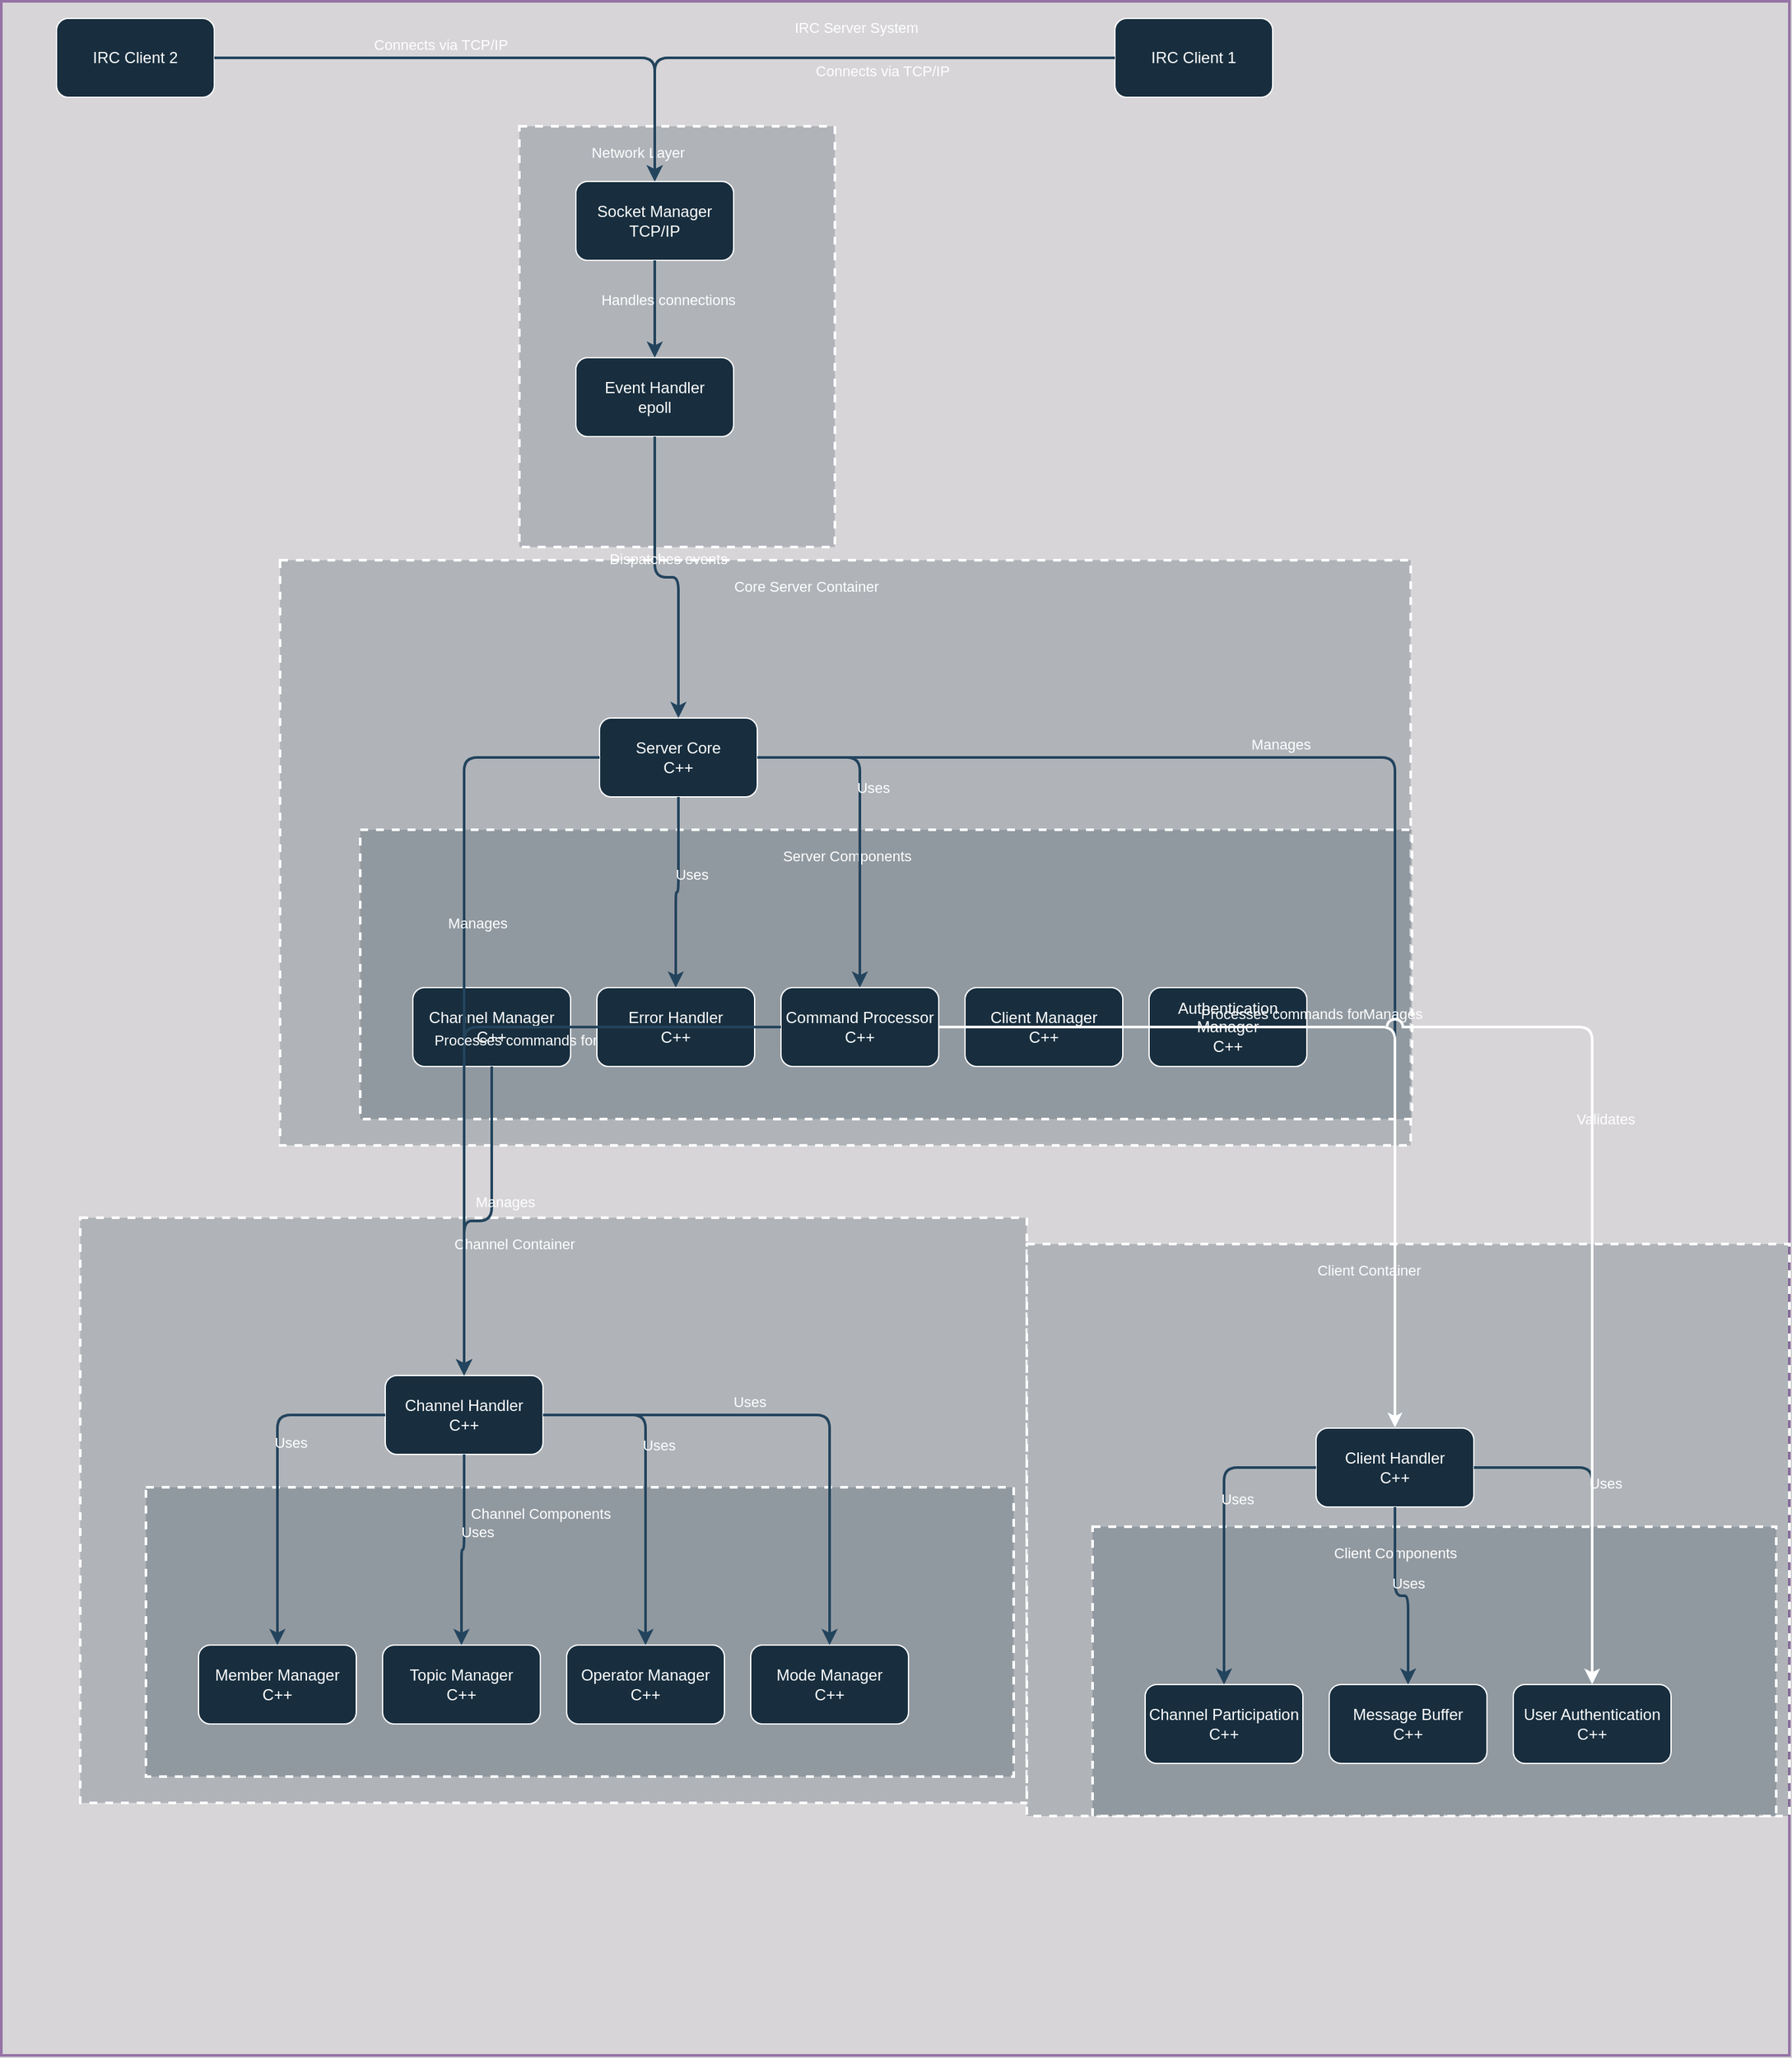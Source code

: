 <mxfile version="26.0.2">
  <diagram id="codeviz-diagram" name="System Diagram">
    <mxGraphModel dx="1434" dy="741" grid="0" gridSize="10" guides="1" tooltips="1" connect="1" arrows="1" fold="1" page="1" pageScale="1" pageWidth="1169" pageHeight="827" background="#D4D4D4" math="0" shadow="0" adaptiveColors="simple">
      <root>
        <mxCell id="0" />
        <mxCell id="1" parent="0" />
        <mxCell id="subGraph7" value="" style="html=1;whiteSpace=wrap;container=1;fillOpacity=20;strokeWidth=2;containerType=none;recursiveResize=0;movable=1;resizable=1;autosize=0;dropTarget=0;labelBackgroundColor=none;fillColor=#e1d5e7;strokeColor=#9673a6;" parent="1" vertex="1">
          <mxGeometry x="54" y="202" width="1360" height="1562" as="geometry" />
        </mxCell>
        <mxCell id="subGraph6" value="" style="html=1;whiteSpace=wrap;container=1;fillColor=#182E3E;strokeColor=#FFFFFF;dashed=1;fillOpacity=20;strokeWidth=2;containerType=none;recursiveResize=0;movable=1;resizable=1;autosize=0;dropTarget=0;labelBackgroundColor=none;fontColor=#FFFFFF;" parent="subGraph7" vertex="1">
          <mxGeometry x="60" y="925" width="720" height="445" as="geometry" />
        </mxCell>
        <mxCell id="subGraph5" value="" style="html=1;whiteSpace=wrap;container=1;fillColor=#182E3E;strokeColor=#FFFFFF;dashed=1;fillOpacity=20;strokeWidth=2;containerType=none;recursiveResize=0;movable=1;resizable=1;autosize=0;dropTarget=0;labelBackgroundColor=none;fontColor=#FFFFFF;" parent="subGraph6" vertex="1">
          <mxGeometry x="50" y="205" width="660" height="220" as="geometry" />
        </mxCell>
        <mxCell id="MemberManager" value="Member Manager&lt;br&gt;C++" style="rounded=1;whiteSpace=wrap;html=1;fillColor=#182E3E;labelBackgroundColor=none;strokeColor=#FFFFFF;fontColor=#FFFFFF;" parent="subGraph5" vertex="1">
          <mxGeometry x="40" y="120" width="120" height="60" as="geometry" />
        </mxCell>
        <mxCell id="OperatorManager" value="Operator Manager&lt;br&gt;C++" style="rounded=1;whiteSpace=wrap;html=1;fillColor=#182E3E;labelBackgroundColor=none;strokeColor=#FFFFFF;fontColor=#FFFFFF;" parent="subGraph5" vertex="1">
          <mxGeometry x="320" y="120" width="120" height="60" as="geometry" />
        </mxCell>
        <mxCell id="TopicManager" value="Topic Manager&lt;br&gt;C++" style="rounded=1;whiteSpace=wrap;html=1;fillColor=#182E3E;labelBackgroundColor=none;strokeColor=#FFFFFF;fontColor=#FFFFFF;" parent="subGraph5" vertex="1">
          <mxGeometry x="180" y="120" width="120" height="60" as="geometry" />
        </mxCell>
        <mxCell id="ModeManager" value="Mode Manager&lt;br&gt;C++" style="rounded=1;whiteSpace=wrap;html=1;fillColor=#182E3E;labelBackgroundColor=none;strokeColor=#FFFFFF;fontColor=#FFFFFF;" parent="subGraph5" vertex="1">
          <mxGeometry x="460" y="120" width="120" height="60" as="geometry" />
        </mxCell>
        <mxCell id="subGraph5_label" value="Channel Components" style="edgeLabel;html=1;align=center;verticalAlign=middle;resizable=0;labelBackgroundColor=none;spacing=5;fontColor=#FFFFFF;" parent="subGraph6" vertex="1">
          <mxGeometry x="58" y="213" width="584" height="24" as="geometry" />
        </mxCell>
        <mxCell id="ChannelHandler" value="Channel Handler&lt;br&gt;C++" style="rounded=1;whiteSpace=wrap;html=1;fillColor=#182E3E;labelBackgroundColor=none;strokeColor=#FFFFFF;fontColor=#FFFFFF;" parent="subGraph6" vertex="1">
          <mxGeometry x="232" y="120" width="120" height="60" as="geometry" />
        </mxCell>
        <mxCell id="subGraph6_label" value="Channel Container" style="edgeLabel;html=1;align=center;verticalAlign=middle;resizable=0;labelBackgroundColor=none;spacing=5;fontColor=#FFFFFF;" parent="subGraph7" vertex="1">
          <mxGeometry x="68" y="933" width="644" height="24" as="geometry" />
        </mxCell>
        <mxCell id="subGraph4" value="" style="html=1;whiteSpace=wrap;container=1;fillColor=#182E3E;strokeColor=#FFFFFF;dashed=1;fillOpacity=20;strokeWidth=2;containerType=none;recursiveResize=0;movable=1;resizable=1;autosize=0;dropTarget=0;labelBackgroundColor=none;fontColor=#FFFFFF;" parent="subGraph7" vertex="1">
          <mxGeometry x="780" y="945" width="580" height="435" as="geometry" />
        </mxCell>
        <mxCell id="subGraph3" value="" style="html=1;whiteSpace=wrap;container=1;fillColor=#182E3E;strokeColor=#FFFFFF;dashed=1;fillOpacity=20;strokeWidth=2;containerType=none;recursiveResize=0;movable=1;resizable=1;autosize=0;dropTarget=0;labelBackgroundColor=none;fontColor=#FFFFFF;" parent="subGraph4" vertex="1">
          <mxGeometry x="50" y="215" width="520" height="220" as="geometry" />
        </mxCell>
        <mxCell id="UserAuth" value="User Authentication&lt;br&gt;C++" style="rounded=1;whiteSpace=wrap;html=1;fillColor=#182E3E;labelBackgroundColor=none;strokeColor=#FFFFFF;fontColor=#FFFFFF;" parent="subGraph3" vertex="1">
          <mxGeometry x="320" y="120" width="120" height="60" as="geometry" />
        </mxCell>
        <mxCell id="ChannelParticipation" value="Channel Participation&lt;br&gt;C++" style="rounded=1;whiteSpace=wrap;html=1;fillColor=#182E3E;labelBackgroundColor=none;strokeColor=#FFFFFF;fontColor=#FFFFFF;" parent="subGraph3" vertex="1">
          <mxGeometry x="40" y="120" width="120" height="60" as="geometry" />
        </mxCell>
        <mxCell id="MessageBuffer" value="Message Buffer&lt;br&gt;C++" style="rounded=1;whiteSpace=wrap;html=1;fillColor=#182E3E;labelBackgroundColor=none;strokeColor=#FFFFFF;fontColor=#FFFFFF;" parent="subGraph3" vertex="1">
          <mxGeometry x="180" y="120" width="120" height="60" as="geometry" />
        </mxCell>
        <mxCell id="subGraph3_label" value="Client Components" style="edgeLabel;html=1;align=center;verticalAlign=middle;resizable=0;labelBackgroundColor=none;spacing=5;fontColor=#FFFFFF;" parent="subGraph4" vertex="1">
          <mxGeometry x="58" y="223" width="444" height="24" as="geometry" />
        </mxCell>
        <mxCell id="ClientHandler" value="Client Handler&lt;br&gt;C++" style="rounded=1;whiteSpace=wrap;html=1;fillColor=#182E3E;labelBackgroundColor=none;strokeColor=#FFFFFF;fontColor=#FFFFFF;" parent="subGraph4" vertex="1">
          <mxGeometry x="220" y="140" width="120" height="60" as="geometry" />
        </mxCell>
        <mxCell id="subGraph4_label" value="Client Container" style="edgeLabel;html=1;align=center;verticalAlign=middle;resizable=0;labelBackgroundColor=none;spacing=5;fontColor=#FFFFFF;" parent="subGraph7" vertex="1">
          <mxGeometry x="788" y="953" width="504" height="24" as="geometry" />
        </mxCell>
        <mxCell id="subGraph2" value="" style="html=1;whiteSpace=wrap;container=1;fillColor=#182E3E;strokeColor=#FFFFFF;dashed=1;fillOpacity=20;strokeWidth=2;containerType=none;recursiveResize=0;movable=1;resizable=1;autosize=0;dropTarget=0;labelBackgroundColor=none;fontColor=#FFFFFF;" parent="subGraph7" vertex="1">
          <mxGeometry x="212" y="425" width="860" height="445" as="geometry" />
        </mxCell>
        <mxCell id="subGraph1" value="" style="html=1;whiteSpace=wrap;container=1;fillColor=#182E3E;strokeColor=#FFFFFF;dashed=1;fillOpacity=20;strokeWidth=2;containerType=none;recursiveResize=0;movable=1;resizable=1;autosize=0;dropTarget=0;labelBackgroundColor=none;fontColor=#FFFFFF;" parent="subGraph2" vertex="1">
          <mxGeometry x="61" y="205" width="800" height="220" as="geometry" />
        </mxCell>
        <mxCell id="AuthManager" value="Authentication Manager&lt;br&gt;C++" style="rounded=1;whiteSpace=wrap;html=1;fillColor=#182E3E;labelBackgroundColor=none;strokeColor=#FFFFFF;fontColor=#FFFFFF;" parent="subGraph1" vertex="1">
          <mxGeometry x="600" y="120" width="120" height="60" as="geometry" />
        </mxCell>
        <mxCell id="ClientManager" value="Client Manager&lt;br&gt;C++" style="rounded=1;whiteSpace=wrap;html=1;fillColor=#182E3E;labelBackgroundColor=none;strokeColor=#FFFFFF;fontColor=#FFFFFF;" parent="subGraph1" vertex="1">
          <mxGeometry x="460" y="120" width="120" height="60" as="geometry" />
        </mxCell>
        <mxCell id="ChannelManager" value="Channel Manager&lt;br&gt;C++" style="rounded=1;whiteSpace=wrap;html=1;fillColor=#182E3E;labelBackgroundColor=none;strokeColor=#FFFFFF;fontColor=#FFFFFF;" parent="subGraph1" vertex="1">
          <mxGeometry x="40" y="120" width="120" height="60" as="geometry" />
        </mxCell>
        <mxCell id="CommandProcessor" value="Command Processor&lt;br&gt;C++" style="rounded=1;whiteSpace=wrap;html=1;fillColor=#182E3E;labelBackgroundColor=none;strokeColor=#FFFFFF;fontColor=#FFFFFF;" parent="subGraph1" vertex="1">
          <mxGeometry x="320" y="120" width="120" height="60" as="geometry" />
        </mxCell>
        <mxCell id="ErrorHandler" value="Error Handler&lt;br&gt;C++" style="rounded=1;whiteSpace=wrap;html=1;fillColor=#182E3E;labelBackgroundColor=none;strokeColor=#FFFFFF;fontColor=#FFFFFF;" parent="subGraph1" vertex="1">
          <mxGeometry x="180" y="120" width="120" height="60" as="geometry" />
        </mxCell>
        <mxCell id="subGraph1_label" value="Server Components" style="edgeLabel;html=1;align=center;verticalAlign=middle;resizable=0;labelBackgroundColor=none;spacing=5;fontColor=#FFFFFF;" parent="subGraph2" vertex="1">
          <mxGeometry x="69" y="213" width="724" height="24" as="geometry" />
        </mxCell>
        <mxCell id="ServerCore" value="Server Core&lt;br&gt;C++" style="rounded=1;whiteSpace=wrap;html=1;fillColor=#182E3E;labelBackgroundColor=none;strokeColor=#FFFFFF;fontColor=#FFFFFF;" parent="subGraph2" vertex="1">
          <mxGeometry x="243" y="120" width="120" height="60" as="geometry" />
        </mxCell>
        <mxCell id="subGraph2_label" value="Core Server Container" style="edgeLabel;html=1;align=center;verticalAlign=middle;resizable=0;labelBackgroundColor=none;spacing=5;fontColor=#FFFFFF;" parent="subGraph7" vertex="1">
          <mxGeometry x="220" y="433" width="784" height="24" as="geometry" />
        </mxCell>
        <mxCell id="subGraph0" value="" style="html=1;whiteSpace=wrap;container=1;fillColor=#182E3E;strokeColor=#FFFFFF;dashed=1;fillOpacity=20;strokeWidth=2;containerType=none;recursiveResize=0;movable=1;resizable=1;autosize=0;dropTarget=0;labelBackgroundColor=none;fontColor=#FFFFFF;" parent="subGraph7" vertex="1">
          <mxGeometry x="394" y="95" width="240" height="320" as="geometry" />
        </mxCell>
        <mxCell id="Socket" value="Socket Manager&lt;br&gt;TCP/IP" style="rounded=1;whiteSpace=wrap;html=1;fillColor=#182E3E;labelBackgroundColor=none;strokeColor=#FFFFFF;fontColor=#FFFFFF;" parent="subGraph0" vertex="1">
          <mxGeometry x="43" y="42" width="120" height="60" as="geometry" />
        </mxCell>
        <mxCell id="EPoll" value="Event Handler&lt;br&gt;epoll" style="rounded=1;whiteSpace=wrap;html=1;fillColor=#182E3E;labelBackgroundColor=none;strokeColor=#FFFFFF;fontColor=#FFFFFF;" parent="subGraph0" vertex="1">
          <mxGeometry x="43" y="176" width="120" height="60" as="geometry" />
        </mxCell>
        <mxCell id="subGraph0_label" value="Network Layer" style="edgeLabel;html=1;align=center;verticalAlign=middle;resizable=0;labelBackgroundColor=none;spacing=5;fontColor=#FFFFFF;" parent="subGraph7" vertex="1">
          <mxGeometry x="402" y="103" width="164" height="24" as="geometry" />
        </mxCell>
        <mxCell id="subGraph7_label" value="IRC Server System" style="edgeLabel;html=1;align=center;verticalAlign=middle;resizable=0;labelBackgroundColor=none;spacing=5;fontColor=#FFFFFF;" parent="1" vertex="1">
          <mxGeometry x="62" y="210" width="1284" height="24" as="geometry" />
        </mxCell>
        <mxCell id="Client1" value="IRC Client 1" style="rounded=1;whiteSpace=wrap;html=1;fillColor=#182E3E;labelBackgroundColor=none;strokeColor=#FFFFFF;fontColor=#FFFFFF;" parent="1" vertex="1">
          <mxGeometry x="901" y="215" width="120" height="60" as="geometry" />
        </mxCell>
        <mxCell id="Client2" value="IRC Client 2" style="rounded=1;whiteSpace=wrap;html=1;fillColor=#182E3E;labelBackgroundColor=none;strokeColor=#FFFFFF;fontColor=#FFFFFF;" parent="1" vertex="1">
          <mxGeometry x="96" y="215" width="120" height="60" as="geometry" />
        </mxCell>
        <mxCell id="edge-L_Client1_Socket_0" style="edgeStyle=orthogonalEdgeStyle;rounded=1;orthogonalLoop=1;jettySize=auto;html=1;strokeColor=#23445D;strokeWidth=2;jumpStyle=arc;jumpSize=10;spacing=15;labelBackgroundColor=none;labelBorderColor=none;fontColor=default;" parent="1" source="Client1" target="Socket" edge="1">
          <mxGeometry relative="1" as="geometry" />
        </mxCell>
        <mxCell id="edge-L_Client1_Socket_0_label" value="Connects via TCP/IP" style="edgeLabel;html=1;align=center;verticalAlign=middle;resizable=0;points=[];labelBackgroundColor=none;fontColor=#FFFFFF;" parent="edge-L_Client1_Socket_0" vertex="1" connectable="0">
          <mxGeometry x="-0.2" y="10" relative="1" as="geometry">
            <mxPoint as="offset" />
          </mxGeometry>
        </mxCell>
        <mxCell id="edge-L_Client2_Socket_1" style="edgeStyle=orthogonalEdgeStyle;rounded=1;orthogonalLoop=1;jettySize=auto;html=1;strokeColor=#23445D;strokeWidth=2;jumpStyle=arc;jumpSize=10;spacing=15;labelBackgroundColor=none;labelBorderColor=none;fontColor=default;" parent="1" source="Client2" target="Socket" edge="1">
          <mxGeometry relative="1" as="geometry" />
        </mxCell>
        <mxCell id="edge-L_Client2_Socket_1_label" value="Connects via TCP/IP" style="edgeLabel;html=1;align=center;verticalAlign=middle;resizable=0;points=[];labelBackgroundColor=none;fontColor=#FFFFFF;" parent="edge-L_Client2_Socket_1" vertex="1" connectable="0">
          <mxGeometry x="-0.2" y="10" relative="1" as="geometry">
            <mxPoint as="offset" />
          </mxGeometry>
        </mxCell>
        <mxCell id="edge-L_Socket_EPoll_2" style="edgeStyle=orthogonalEdgeStyle;rounded=1;orthogonalLoop=1;jettySize=auto;html=1;strokeColor=#23445D;strokeWidth=2;jumpStyle=arc;jumpSize=10;spacing=15;labelBackgroundColor=none;labelBorderColor=none;fontColor=default;" parent="1" source="Socket" target="EPoll" edge="1">
          <mxGeometry relative="1" as="geometry" />
        </mxCell>
        <mxCell id="edge-L_Socket_EPoll_2_label" value="Handles connections" style="edgeLabel;html=1;align=center;verticalAlign=middle;resizable=0;points=[];labelBackgroundColor=none;fontColor=#FFFFFF;" parent="edge-L_Socket_EPoll_2" vertex="1" connectable="0">
          <mxGeometry x="-0.2" y="10" relative="1" as="geometry">
            <mxPoint as="offset" />
          </mxGeometry>
        </mxCell>
        <mxCell id="edge-L_EPoll_ServerCore_3" style="edgeStyle=orthogonalEdgeStyle;rounded=1;orthogonalLoop=1;jettySize=auto;html=1;strokeColor=#23445D;strokeWidth=2;jumpStyle=arc;jumpSize=10;spacing=15;labelBackgroundColor=none;labelBorderColor=none;fontColor=default;" parent="1" source="EPoll" target="ServerCore" edge="1">
          <mxGeometry relative="1" as="geometry" />
        </mxCell>
        <mxCell id="edge-L_EPoll_ServerCore_3_label" value="Dispatches events" style="edgeLabel;html=1;align=center;verticalAlign=middle;resizable=0;points=[];labelBackgroundColor=none;fontColor=#FFFFFF;" parent="edge-L_EPoll_ServerCore_3" vertex="1" connectable="0">
          <mxGeometry x="-0.2" y="10" relative="1" as="geometry">
            <mxPoint as="offset" />
          </mxGeometry>
        </mxCell>
        <mxCell id="edge-L_ServerCore_ClientHandler_4" style="edgeStyle=orthogonalEdgeStyle;rounded=1;orthogonalLoop=1;jettySize=auto;html=1;strokeColor=#23445D;strokeWidth=2;jumpStyle=arc;jumpSize=10;spacing=15;labelBackgroundColor=none;labelBorderColor=none;fontColor=default;" parent="1" source="ServerCore" target="ClientHandler" edge="1">
          <mxGeometry relative="1" as="geometry" />
        </mxCell>
        <mxCell id="edge-L_ServerCore_ClientHandler_4_label" value="Manages" style="edgeLabel;html=1;align=center;verticalAlign=middle;resizable=0;points=[];labelBackgroundColor=none;fontColor=#FFFFFF;" parent="edge-L_ServerCore_ClientHandler_4" vertex="1" connectable="0">
          <mxGeometry x="-0.2" y="10" relative="1" as="geometry">
            <mxPoint as="offset" />
          </mxGeometry>
        </mxCell>
        <mxCell id="edge-L_ServerCore_ChannelHandler_5" style="edgeStyle=orthogonalEdgeStyle;rounded=1;orthogonalLoop=1;jettySize=auto;html=1;strokeColor=#23445D;strokeWidth=2;jumpStyle=arc;jumpSize=10;spacing=15;labelBackgroundColor=none;labelBorderColor=none;fontColor=default;" parent="1" source="ServerCore" target="ChannelHandler" edge="1">
          <mxGeometry relative="1" as="geometry" />
        </mxCell>
        <mxCell id="edge-L_ServerCore_ChannelHandler_5_label" value="Manages" style="edgeLabel;html=1;align=center;verticalAlign=middle;resizable=0;points=[];labelBackgroundColor=none;fontColor=#FFFFFF;" parent="edge-L_ServerCore_ChannelHandler_5" vertex="1" connectable="0">
          <mxGeometry x="-0.2" y="10" relative="1" as="geometry">
            <mxPoint as="offset" />
          </mxGeometry>
        </mxCell>
        <mxCell id="edge-L_ServerCore_CommandProcessor_6" style="edgeStyle=orthogonalEdgeStyle;rounded=1;orthogonalLoop=1;jettySize=auto;html=1;strokeColor=#23445D;strokeWidth=2;jumpStyle=arc;jumpSize=10;spacing=15;labelBackgroundColor=none;labelBorderColor=none;fontColor=default;" parent="1" source="ServerCore" target="CommandProcessor" edge="1">
          <mxGeometry relative="1" as="geometry" />
        </mxCell>
        <mxCell id="edge-L_ServerCore_CommandProcessor_6_label" value="Uses" style="edgeLabel;html=1;align=center;verticalAlign=middle;resizable=0;points=[];labelBackgroundColor=none;fontColor=#FFFFFF;" parent="edge-L_ServerCore_CommandProcessor_6" vertex="1" connectable="0">
          <mxGeometry x="-0.2" y="10" relative="1" as="geometry">
            <mxPoint as="offset" />
          </mxGeometry>
        </mxCell>
        <mxCell id="edge-L_ServerCore_ErrorHandler_7" style="edgeStyle=orthogonalEdgeStyle;rounded=1;orthogonalLoop=1;jettySize=auto;html=1;strokeColor=#23445D;strokeWidth=2;jumpStyle=arc;jumpSize=10;spacing=15;labelBackgroundColor=none;labelBorderColor=none;fontColor=default;" parent="1" source="ServerCore" target="ErrorHandler" edge="1">
          <mxGeometry relative="1" as="geometry" />
        </mxCell>
        <mxCell id="edge-L_ServerCore_ErrorHandler_7_label" value="Uses" style="edgeLabel;html=1;align=center;verticalAlign=middle;resizable=0;points=[];labelBackgroundColor=none;fontColor=#FFFFFF;" parent="edge-L_ServerCore_ErrorHandler_7" vertex="1" connectable="0">
          <mxGeometry x="-0.2" y="10" relative="1" as="geometry">
            <mxPoint as="offset" />
          </mxGeometry>
        </mxCell>
        <mxCell id="edge-L_ClientHandler_UserAuth_8" style="edgeStyle=orthogonalEdgeStyle;rounded=1;orthogonalLoop=1;jettySize=auto;html=1;strokeColor=#23445D;strokeWidth=2;jumpStyle=arc;jumpSize=10;spacing=15;labelBackgroundColor=none;labelBorderColor=none;fontColor=default;" parent="1" source="ClientHandler" target="UserAuth" edge="1">
          <mxGeometry relative="1" as="geometry" />
        </mxCell>
        <mxCell id="edge-L_ClientHandler_UserAuth_8_label" value="Uses" style="edgeLabel;html=1;align=center;verticalAlign=middle;resizable=0;points=[];labelBackgroundColor=none;fontColor=#FFFFFF;" parent="edge-L_ClientHandler_UserAuth_8" vertex="1" connectable="0">
          <mxGeometry x="-0.2" y="10" relative="1" as="geometry">
            <mxPoint as="offset" />
          </mxGeometry>
        </mxCell>
        <mxCell id="edge-L_ClientHandler_ChannelParticipation_9" style="edgeStyle=orthogonalEdgeStyle;rounded=1;orthogonalLoop=1;jettySize=auto;html=1;strokeColor=#23445D;strokeWidth=2;jumpStyle=arc;jumpSize=10;spacing=15;labelBackgroundColor=none;labelBorderColor=none;fontColor=default;" parent="1" source="ClientHandler" target="ChannelParticipation" edge="1">
          <mxGeometry relative="1" as="geometry" />
        </mxCell>
        <mxCell id="edge-L_ClientHandler_ChannelParticipation_9_label" value="Uses" style="edgeLabel;html=1;align=center;verticalAlign=middle;resizable=0;points=[];labelBackgroundColor=none;fontColor=#FFFFFF;" parent="edge-L_ClientHandler_ChannelParticipation_9" vertex="1" connectable="0">
          <mxGeometry x="-0.2" y="10" relative="1" as="geometry">
            <mxPoint as="offset" />
          </mxGeometry>
        </mxCell>
        <mxCell id="edge-L_ClientHandler_MessageBuffer_10" style="edgeStyle=orthogonalEdgeStyle;rounded=1;orthogonalLoop=1;jettySize=auto;html=1;strokeColor=#23445D;strokeWidth=2;jumpStyle=arc;jumpSize=10;spacing=15;labelBackgroundColor=none;labelBorderColor=none;fontColor=default;" parent="1" source="ClientHandler" target="MessageBuffer" edge="1">
          <mxGeometry relative="1" as="geometry" />
        </mxCell>
        <mxCell id="edge-L_ClientHandler_MessageBuffer_10_label" value="Uses" style="edgeLabel;html=1;align=center;verticalAlign=middle;resizable=0;points=[];labelBackgroundColor=none;fontColor=#FFFFFF;" parent="edge-L_ClientHandler_MessageBuffer_10" vertex="1" connectable="0">
          <mxGeometry x="-0.2" y="10" relative="1" as="geometry">
            <mxPoint as="offset" />
          </mxGeometry>
        </mxCell>
        <mxCell id="edge-L_ChannelHandler_MemberManager_11" style="edgeStyle=orthogonalEdgeStyle;rounded=1;orthogonalLoop=1;jettySize=auto;html=1;strokeColor=#23445D;strokeWidth=2;jumpStyle=arc;jumpSize=10;spacing=15;labelBackgroundColor=none;labelBorderColor=none;fontColor=default;" parent="1" source="ChannelHandler" target="MemberManager" edge="1">
          <mxGeometry relative="1" as="geometry" />
        </mxCell>
        <mxCell id="edge-L_ChannelHandler_MemberManager_11_label" value="Uses" style="edgeLabel;html=1;align=center;verticalAlign=middle;resizable=0;points=[];labelBackgroundColor=none;fontColor=#FFFFFF;" parent="edge-L_ChannelHandler_MemberManager_11" vertex="1" connectable="0">
          <mxGeometry x="-0.2" y="10" relative="1" as="geometry">
            <mxPoint as="offset" />
          </mxGeometry>
        </mxCell>
        <mxCell id="edge-L_ChannelHandler_OperatorManager_12" style="edgeStyle=orthogonalEdgeStyle;rounded=1;orthogonalLoop=1;jettySize=auto;html=1;strokeColor=#23445D;strokeWidth=2;jumpStyle=arc;jumpSize=10;spacing=15;labelBackgroundColor=none;labelBorderColor=none;fontColor=default;" parent="1" source="ChannelHandler" target="OperatorManager" edge="1">
          <mxGeometry relative="1" as="geometry" />
        </mxCell>
        <mxCell id="edge-L_ChannelHandler_OperatorManager_12_label" value="Uses" style="edgeLabel;html=1;align=center;verticalAlign=middle;resizable=0;points=[];labelBackgroundColor=none;fontColor=#FFFFFF;" parent="edge-L_ChannelHandler_OperatorManager_12" vertex="1" connectable="0">
          <mxGeometry x="-0.2" y="10" relative="1" as="geometry">
            <mxPoint as="offset" />
          </mxGeometry>
        </mxCell>
        <mxCell id="edge-L_ChannelHandler_TopicManager_13" style="edgeStyle=orthogonalEdgeStyle;rounded=1;orthogonalLoop=1;jettySize=auto;html=1;strokeColor=#23445D;strokeWidth=2;jumpStyle=arc;jumpSize=10;spacing=15;labelBackgroundColor=none;labelBorderColor=none;fontColor=default;" parent="1" source="ChannelHandler" target="TopicManager" edge="1">
          <mxGeometry relative="1" as="geometry" />
        </mxCell>
        <mxCell id="edge-L_ChannelHandler_TopicManager_13_label" value="Uses" style="edgeLabel;html=1;align=center;verticalAlign=middle;resizable=0;points=[];labelBackgroundColor=none;fontColor=#FFFFFF;" parent="edge-L_ChannelHandler_TopicManager_13" vertex="1" connectable="0">
          <mxGeometry x="-0.2" y="10" relative="1" as="geometry">
            <mxPoint as="offset" />
          </mxGeometry>
        </mxCell>
        <mxCell id="edge-L_ChannelHandler_ModeManager_14" style="edgeStyle=orthogonalEdgeStyle;rounded=1;orthogonalLoop=1;jettySize=auto;html=1;strokeColor=#23445D;strokeWidth=2;jumpStyle=arc;jumpSize=10;spacing=15;labelBackgroundColor=none;labelBorderColor=none;fontColor=default;" parent="1" source="ChannelHandler" target="ModeManager" edge="1">
          <mxGeometry relative="1" as="geometry" />
        </mxCell>
        <mxCell id="edge-L_ChannelHandler_ModeManager_14_label" value="Uses" style="edgeLabel;html=1;align=center;verticalAlign=middle;resizable=0;points=[];labelBackgroundColor=none;fontColor=#FFFFFF;" parent="edge-L_ChannelHandler_ModeManager_14" vertex="1" connectable="0">
          <mxGeometry x="-0.2" y="10" relative="1" as="geometry">
            <mxPoint as="offset" />
          </mxGeometry>
        </mxCell>
        <mxCell id="edge-L_AuthManager_UserAuth_15" style="edgeStyle=orthogonalEdgeStyle;rounded=1;orthogonalLoop=1;jettySize=auto;html=1;strokeColor=#FFFFFF;strokeWidth=2;jumpStyle=arc;jumpSize=10;spacing=15;labelBackgroundColor=none;labelBorderColor=none;fontColor=default;" parent="1" source="AuthManager" target="UserAuth" edge="1">
          <mxGeometry relative="1" as="geometry" />
        </mxCell>
        <mxCell id="edge-L_AuthManager_UserAuth_15_label" value="Validates" style="edgeLabel;html=1;align=center;verticalAlign=middle;resizable=0;points=[];labelBackgroundColor=none;fontColor=#FFFFFF;" parent="edge-L_AuthManager_UserAuth_15" vertex="1" connectable="0">
          <mxGeometry x="-0.2" y="10" relative="1" as="geometry">
            <mxPoint as="offset" />
          </mxGeometry>
        </mxCell>
        <mxCell id="edge-L_ClientManager_ClientHandler_16" style="edgeStyle=orthogonalEdgeStyle;rounded=1;orthogonalLoop=1;jettySize=auto;html=1;strokeColor=#23445D;strokeWidth=2;jumpStyle=arc;jumpSize=10;spacing=15;labelBackgroundColor=none;labelBorderColor=none;fontColor=default;" parent="1" source="ClientManager" target="ClientHandler" edge="1">
          <mxGeometry relative="1" as="geometry" />
        </mxCell>
        <mxCell id="edge-L_ClientManager_ClientHandler_16_label" value="Manages" style="edgeLabel;html=1;align=center;verticalAlign=middle;resizable=0;points=[];labelBackgroundColor=none;fontColor=#FFFFFF;" parent="edge-L_ClientManager_ClientHandler_16" vertex="1" connectable="0">
          <mxGeometry x="-0.2" y="10" relative="1" as="geometry">
            <mxPoint as="offset" />
          </mxGeometry>
        </mxCell>
        <mxCell id="edge-L_ChannelManager_ChannelHandler_17" style="edgeStyle=orthogonalEdgeStyle;rounded=1;orthogonalLoop=1;jettySize=auto;html=1;strokeColor=#23445D;strokeWidth=2;jumpStyle=arc;jumpSize=10;spacing=15;labelBackgroundColor=none;labelBorderColor=none;fontColor=default;" parent="1" source="ChannelManager" target="ChannelHandler" edge="1">
          <mxGeometry relative="1" as="geometry" />
        </mxCell>
        <mxCell id="edge-L_ChannelManager_ChannelHandler_17_label" value="Manages" style="edgeLabel;html=1;align=center;verticalAlign=middle;resizable=0;points=[];labelBackgroundColor=none;fontColor=#FFFFFF;" parent="edge-L_ChannelManager_ChannelHandler_17" vertex="1" connectable="0">
          <mxGeometry x="-0.2" y="10" relative="1" as="geometry">
            <mxPoint as="offset" />
          </mxGeometry>
        </mxCell>
        <mxCell id="edge-L_CommandProcessor_ClientHandler_18" style="edgeStyle=orthogonalEdgeStyle;rounded=1;orthogonalLoop=1;jettySize=auto;html=1;strokeColor=#FFFFFF;strokeWidth=2;jumpStyle=arc;jumpSize=10;spacing=15;labelBackgroundColor=none;labelBorderColor=none;fontColor=default;" parent="1" source="CommandProcessor" target="ClientHandler" edge="1">
          <mxGeometry relative="1" as="geometry" />
        </mxCell>
        <mxCell id="edge-L_CommandProcessor_ClientHandler_18_label" value="Processes commands for" style="edgeLabel;html=1;align=center;verticalAlign=middle;resizable=0;points=[];labelBackgroundColor=none;fontColor=#FFFFFF;" parent="edge-L_CommandProcessor_ClientHandler_18" vertex="1" connectable="0">
          <mxGeometry x="-0.2" y="10" relative="1" as="geometry">
            <mxPoint as="offset" />
          </mxGeometry>
        </mxCell>
        <mxCell id="edge-L_CommandProcessor_ChannelHandler_19" style="edgeStyle=orthogonalEdgeStyle;rounded=1;orthogonalLoop=1;jettySize=auto;html=1;strokeColor=#23445D;strokeWidth=2;jumpStyle=arc;jumpSize=10;spacing=15;labelBackgroundColor=none;labelBorderColor=none;fontColor=default;" parent="1" source="CommandProcessor" target="ChannelHandler" edge="1">
          <mxGeometry relative="1" as="geometry" />
        </mxCell>
        <mxCell id="edge-L_CommandProcessor_ChannelHandler_19_label" value="Processes commands for" style="edgeLabel;html=1;align=center;verticalAlign=middle;resizable=0;points=[];labelBackgroundColor=none;fontColor=#FFFFFF;" parent="edge-L_CommandProcessor_ChannelHandler_19" vertex="1" connectable="0">
          <mxGeometry x="-0.2" y="10" relative="1" as="geometry">
            <mxPoint as="offset" />
          </mxGeometry>
        </mxCell>
      </root>
    </mxGraphModel>
  </diagram>
</mxfile>
